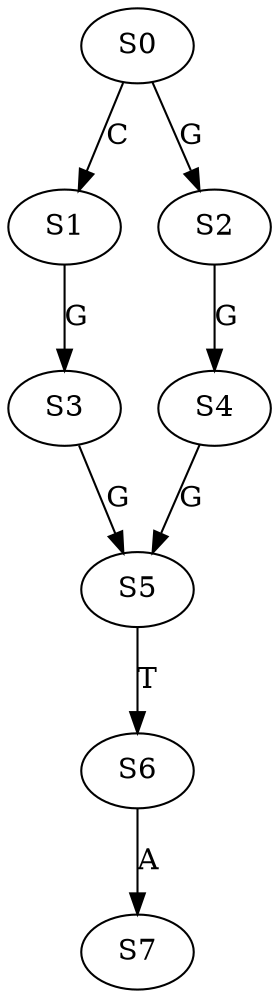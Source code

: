 strict digraph  {
	S0 -> S1 [ label = C ];
	S0 -> S2 [ label = G ];
	S1 -> S3 [ label = G ];
	S2 -> S4 [ label = G ];
	S3 -> S5 [ label = G ];
	S4 -> S5 [ label = G ];
	S5 -> S6 [ label = T ];
	S6 -> S7 [ label = A ];
}

